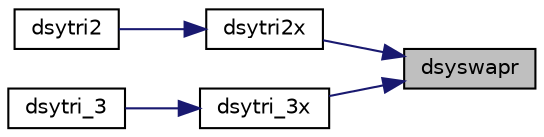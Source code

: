 digraph "dsyswapr"
{
 // LATEX_PDF_SIZE
  edge [fontname="Helvetica",fontsize="10",labelfontname="Helvetica",labelfontsize="10"];
  node [fontname="Helvetica",fontsize="10",shape=record];
  rankdir="RL";
  Node1 [label="dsyswapr",height=0.2,width=0.4,color="black", fillcolor="grey75", style="filled", fontcolor="black",tooltip="DSYSWAPR applies an elementary permutation on the rows and columns of a symmetric matrix."];
  Node1 -> Node2 [dir="back",color="midnightblue",fontsize="10",style="solid",fontname="Helvetica"];
  Node2 [label="dsytri2x",height=0.2,width=0.4,color="black", fillcolor="white", style="filled",URL="$dsytri2x_8f.html#a07bd3f2e70c93074ff28bce809b047e5",tooltip="DSYTRI2X"];
  Node2 -> Node3 [dir="back",color="midnightblue",fontsize="10",style="solid",fontname="Helvetica"];
  Node3 [label="dsytri2",height=0.2,width=0.4,color="black", fillcolor="white", style="filled",URL="$dsytri2_8f.html#a6a3be7737b1a49bb70bf6ac514b3ca34",tooltip="DSYTRI2"];
  Node1 -> Node4 [dir="back",color="midnightblue",fontsize="10",style="solid",fontname="Helvetica"];
  Node4 [label="dsytri_3x",height=0.2,width=0.4,color="black", fillcolor="white", style="filled",URL="$dsytri__3x_8f.html#a30662c24077d8587b2673bdee19c1669",tooltip="DSYTRI_3X"];
  Node4 -> Node5 [dir="back",color="midnightblue",fontsize="10",style="solid",fontname="Helvetica"];
  Node5 [label="dsytri_3",height=0.2,width=0.4,color="black", fillcolor="white", style="filled",URL="$dsytri__3_8f.html#a890066e27268f95fcce4b90fc68ffe14",tooltip="DSYTRI_3"];
}
